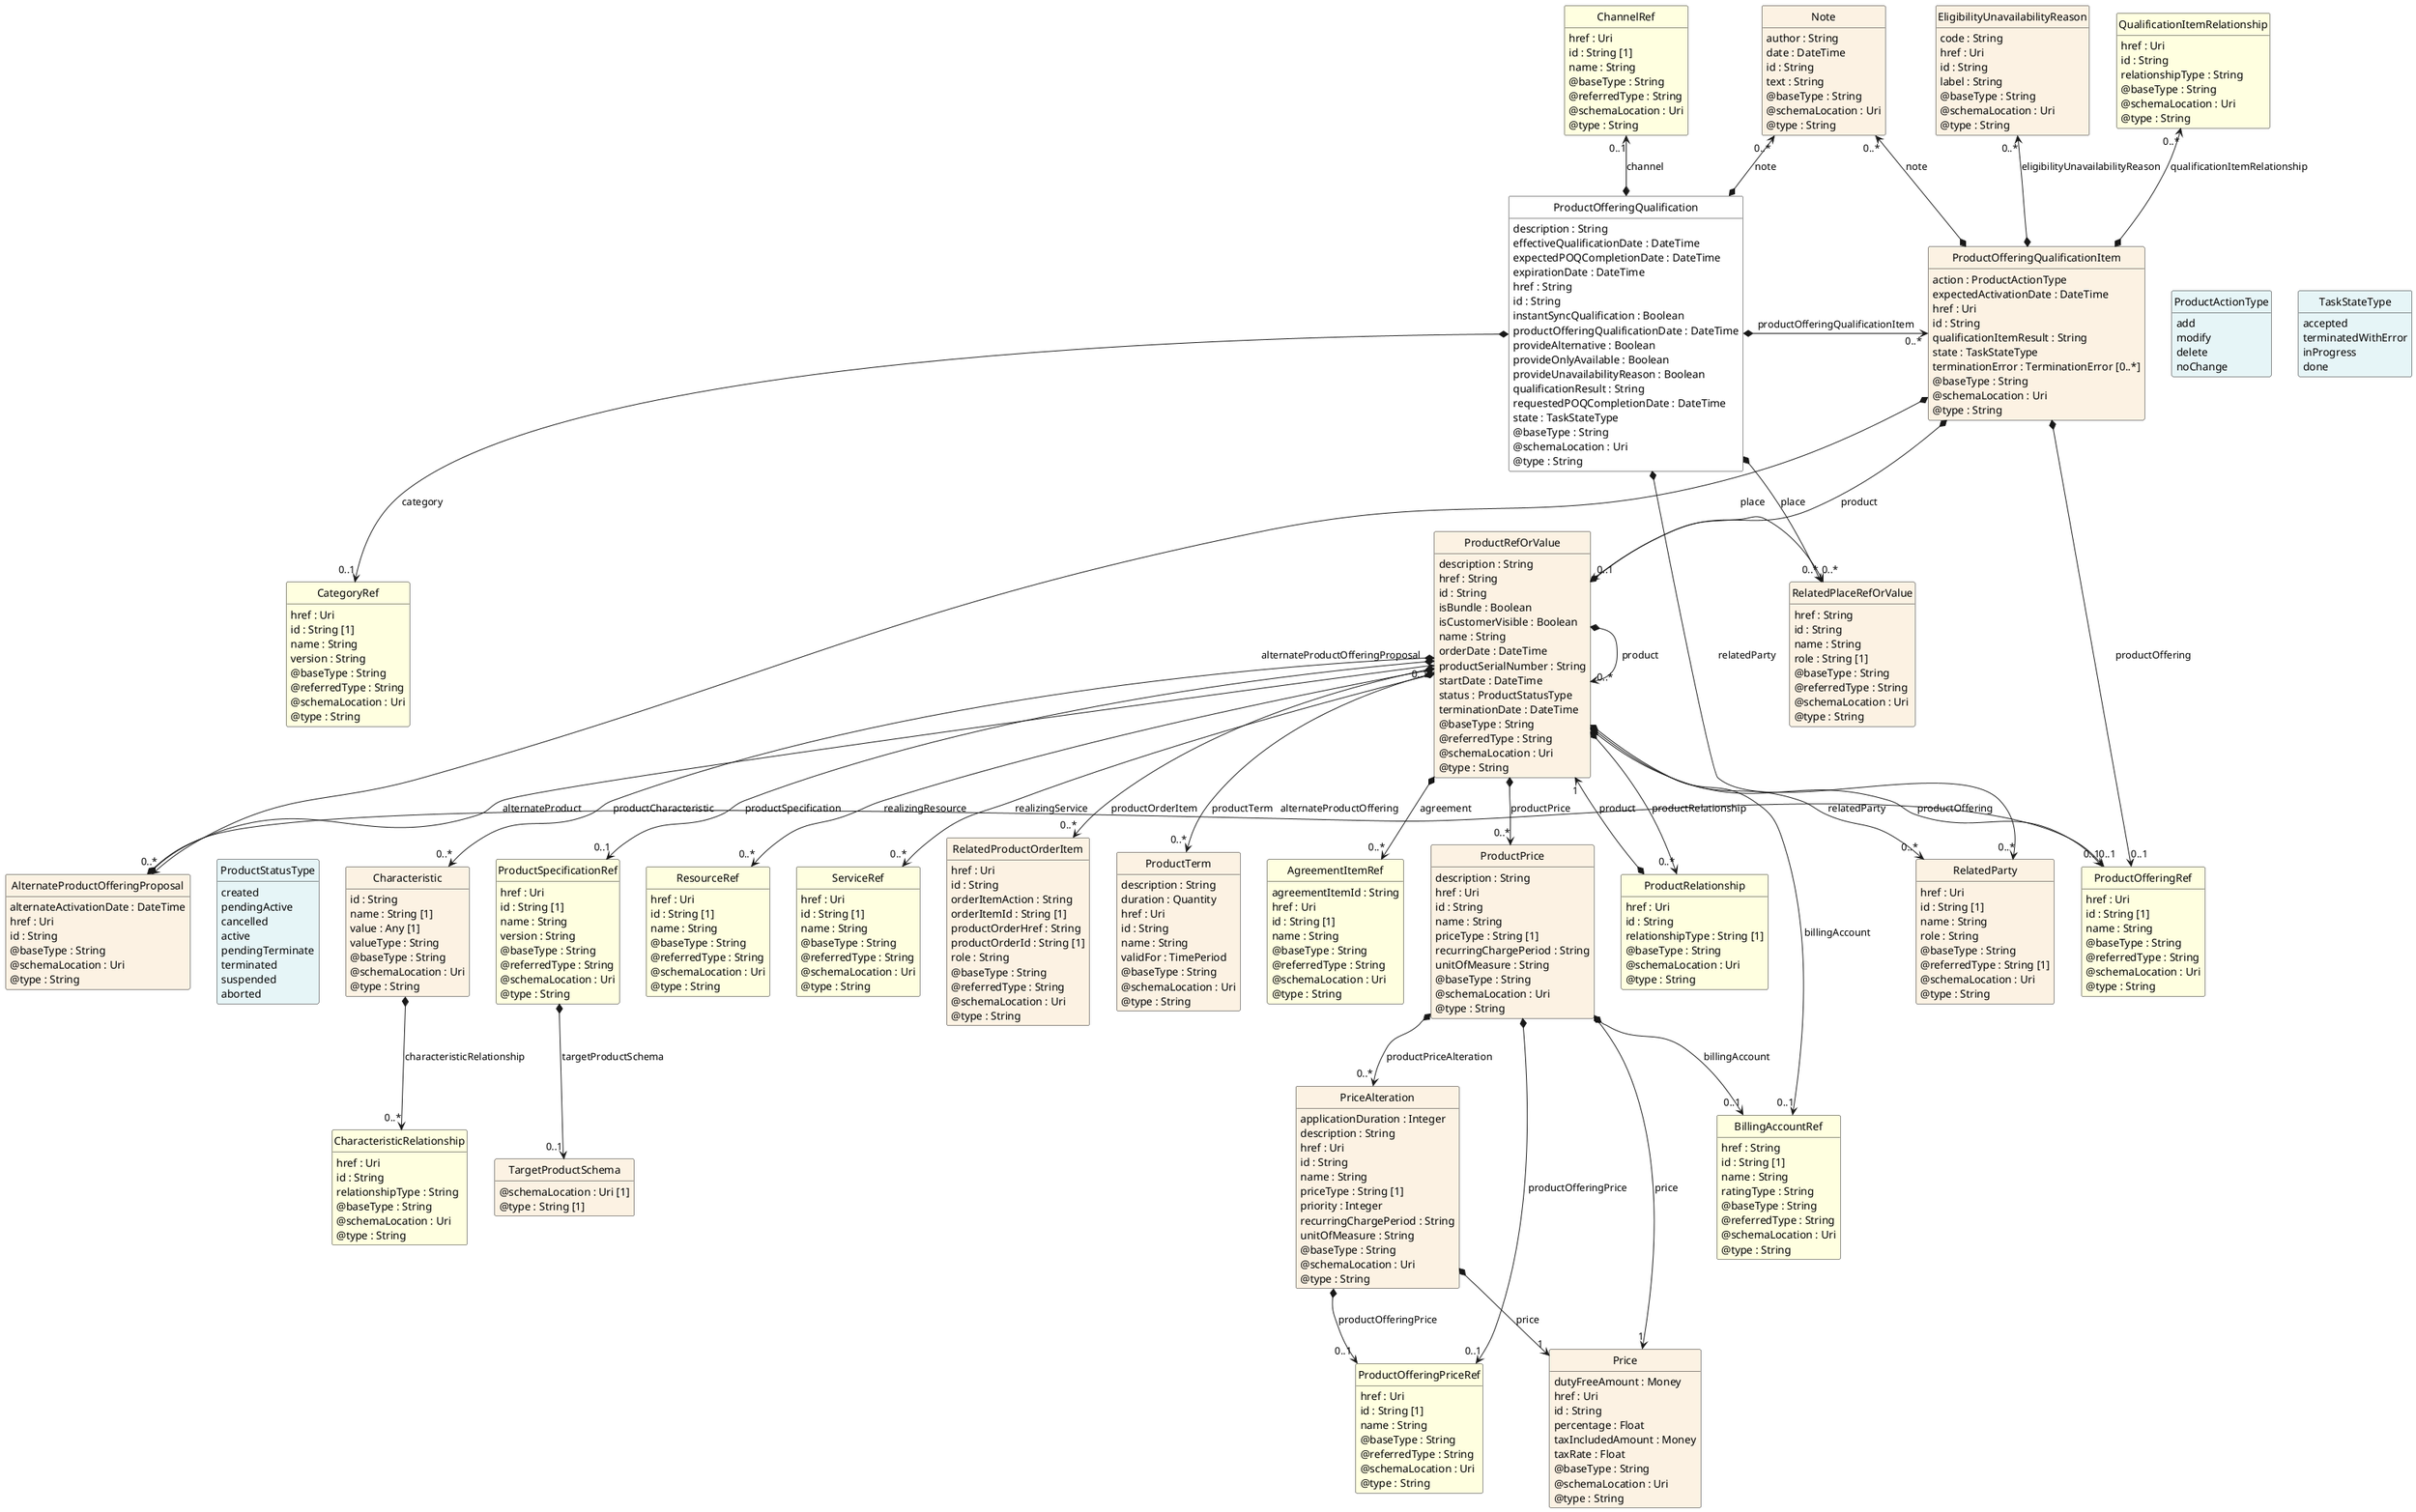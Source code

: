 @startuml
hide circle
hide methods
hide stereotype
show <<Enumeration>> stereotype
skinparam class {
   BackgroundColor<<Enumeration>> #E6F5F7
   BackgroundColor<<Ref>> #FFFFE0
   BackgroundColor<<Pivot>> #FFFFFFF
   BackgroundColor<<SimpleType>> #E2F0DA
   BackgroundColor #FCF2E3
}

class ProductOfferingQualification <<Pivot>> {
    description : String
    effectiveQualificationDate : DateTime
    expectedPOQCompletionDate : DateTime
    expirationDate : DateTime
    href : String
    id : String
    instantSyncQualification : Boolean
    productOfferingQualificationDate : DateTime
    provideAlternative : Boolean
    provideOnlyAvailable : Boolean
    provideUnavailabilityReason : Boolean
    qualificationResult : String
    requestedPOQCompletionDate : DateTime
    state : TaskStateType
    @baseType : String
    @schemaLocation : Uri
    @type : String
}

class Note  {
    author : String
    date : DateTime
    id : String
    text : String
    @baseType : String
    @schemaLocation : Uri
    @type : String
}

class ChannelRef  <<Ref>> {
    href : Uri
    id : String [1]
    name : String
    @baseType : String
    @referredType : String
    @schemaLocation : Uri
    @type : String
}

class RelatedParty  {
    href : Uri
    id : String [1]
    name : String
    role : String
    @baseType : String
    @referredType : String [1]
    @schemaLocation : Uri
    @type : String
}

class ProductOfferingQualificationItem  {
    action : ProductActionType
    expectedActivationDate : DateTime
    href : Uri
    id : String
    qualificationItemResult : String
    state : TaskStateType
    terminationError : TerminationError [0..*]
    @baseType : String
    @schemaLocation : Uri
    @type : String
}

class ProductRefOrValue  {
    description : String
    href : String
    id : String
    isBundle : Boolean
    isCustomerVisible : Boolean
    name : String
    orderDate : DateTime
    productSerialNumber : String
    startDate : DateTime
    status : ProductStatusType
    terminationDate : DateTime
    @baseType : String
    @referredType : String
    @schemaLocation : Uri
    @type : String
}

class ProductSpecificationRef  <<Ref>> {
    href : Uri
    id : String [1]
    name : String
    version : String
    @baseType : String
    @referredType : String
    @schemaLocation : Uri
    @type : String
}

class TargetProductSchema  {
    @schemaLocation : Uri [1]
    @type : String [1]
}

class Characteristic  {
    id : String
    name : String [1]
    value : Any [1]
    valueType : String
    @baseType : String
    @schemaLocation : Uri
    @type : String
}

class CharacteristicRelationship  <<Ref>> {
    href : Uri
    id : String
    relationshipType : String
    @baseType : String
    @schemaLocation : Uri
    @type : String
}

class BillingAccountRef  <<Ref>> {
    href : String
    id : String [1]
    name : String
    ratingType : String
    @baseType : String
    @referredType : String
    @schemaLocation : Uri
    @type : String
}

class RelatedProductOrderItem  {
    href : Uri
    id : String
    orderItemAction : String
    orderItemId : String [1]
    productOrderHref : String
    productOrderId : String [1]
    role : String
    @baseType : String
    @referredType : String
    @schemaLocation : Uri
    @type : String
}

class ServiceRef  <<Ref>> {
    href : Uri
    id : String [1]
    name : String
    @baseType : String
    @referredType : String
    @schemaLocation : Uri
    @type : String
}

class ResourceRef  <<Ref>> {
    href : Uri
    id : String [1]
    name : String
    @baseType : String
    @referredType : String
    @schemaLocation : Uri
    @type : String
}

class RelatedPlaceRefOrValue  {
    href : String
    id : String
    name : String
    role : String [1]
    @baseType : String
    @referredType : String
    @schemaLocation : Uri
    @type : String
}

class AgreementItemRef  <<Ref>> {
    agreementItemId : String
    href : Uri
    id : String [1]
    name : String
    @baseType : String
    @referredType : String
    @schemaLocation : Uri
    @type : String
}

class ProductOfferingRef  <<Ref>> {
    href : Uri
    id : String [1]
    name : String
    @baseType : String
    @referredType : String
    @schemaLocation : Uri
    @type : String
}

class ProductTerm  {
    description : String
    duration : Quantity
    href : Uri
    id : String
    name : String
    validFor : TimePeriod
    @baseType : String
    @schemaLocation : Uri
    @type : String
}

class ProductRelationship  <<Ref>> {
    href : Uri
    id : String
    relationshipType : String [1]
    @baseType : String
    @schemaLocation : Uri
    @type : String
}

class ProductPrice  {
    description : String
    href : Uri
    id : String
    name : String
    priceType : String [1]
    recurringChargePeriod : String
    unitOfMeasure : String
    @baseType : String
    @schemaLocation : Uri
    @type : String
}

class ProductOfferingPriceRef  <<Ref>> {
    href : Uri
    id : String [1]
    name : String
    @baseType : String
    @referredType : String
    @schemaLocation : Uri
    @type : String
}

class Price  {
    dutyFreeAmount : Money
    href : Uri
    id : String
    percentage : Float
    taxIncludedAmount : Money
    taxRate : Float
    @baseType : String
    @schemaLocation : Uri
    @type : String
}

class PriceAlteration  {
    applicationDuration : Integer
    description : String
    href : Uri
    id : String
    name : String
    priceType : String [1]
    priority : Integer
    recurringChargePeriod : String
    unitOfMeasure : String
    @baseType : String
    @schemaLocation : Uri
    @type : String
}

class ProductStatusType <<Enumeration>> {
    created
    pendingActive
    cancelled
    active
    pendingTerminate
    terminated
    suspended
    aborted
}

class QualificationItemRelationship  <<Ref>> {
    href : Uri
    id : String
    relationshipType : String
    @baseType : String
    @schemaLocation : Uri
    @type : String
}

class AlternateProductOfferingProposal  {
    alternateActivationDate : DateTime
    href : Uri
    id : String
    @baseType : String
    @schemaLocation : Uri
    @type : String
}

class EligibilityUnavailabilityReason  {
    code : String
    href : Uri
    id : String
    label : String
    @baseType : String
    @schemaLocation : Uri
    @type : String
}

class ProductActionType <<Enumeration>> {
    add
    modify
    delete
    noChange
}

class TaskStateType <<Enumeration>> {
    accepted
    terminatedWithError
    inProgress
    done
}

class CategoryRef  <<Ref>> {
    href : Uri
    id : String [1]
    name : String
    version : String
    @baseType : String
    @referredType : String
    @schemaLocation : Uri
    @type : String
}

ProductOfferingQualification *-right-> "0..*" ProductOfferingQualificationItem : productOfferingQualificationItem

Note "0..*" <--* ProductOfferingQualification : note

Note "0..*" <--* ProductOfferingQualificationItem : note

ProductOfferingQualification *-->  "0..*" RelatedParty : relatedParty

ProductOfferingQualification *-->  "0..*" RelatedPlaceRefOrValue : place

TaskStateType <-left[hidden]- ProductOfferingQualification

RelatedPlaceRefOrValue "0..*" <-left-* ProductRefOrValue : place

ProductOfferingQualificationItem *-->  "0..1" ProductRefOrValue : product

ProductOfferingQualificationItem -right[hidden]-> ProductActionType

ProductOfferingQualificationItem *-->  "0..1" ProductOfferingRef : productOffering

ProductRefOrValue <-left[hidden]- ProductOfferingRef

ProductOfferingQualificationItem *-->  "0..*" AlternateProductOfferingProposal : alternateProductOfferingProposal

ProductOfferingRef <-left[hidden]- AlternateProductOfferingProposal

ProductRefOrValue *-right-> "0..*" ProductRefOrValue : product

ProductRefOrValue *-->  "0..*" RelatedParty : relatedParty

ProductRefOrValue *-->  "0..1" BillingAccountRef : billingAccount

AlternateProductOfferingProposal -right[hidden]-> ProductStatusType

ProductRefOrValue *-->  "0..*" ProductRelationship : productRelationship

RelatedParty <-left[hidden]- ProductRelationship

ProductRefOrValue *-->  "0..*" ProductPrice : productPrice

ProductRelationship <-left[hidden]- ProductPrice

ProductRefOrValue *-->  "0..1" ProductOfferingRef : productOffering

ProductRefOrValue "1" <--* ProductRelationship : product

ProductPrice *-->  "0..1" BillingAccountRef : billingAccount

ProductPrice *-->  "1" Price : price

ProductPrice *-->  "0..1" ProductOfferingPriceRef : productOfferingPrice

ProductPrice *-->  "0..*" PriceAlteration : productPriceAlteration

BillingAccountRef <-left[hidden]- PriceAlteration

PriceAlteration *-->  "1" Price : price

PriceAlteration *-->  "0..1" ProductOfferingPriceRef : productOfferingPrice

AlternateProductOfferingProposal *-->  "0..1" ProductOfferingRef : alternateProductOffering

ProductRefOrValue "0..1" <--* AlternateProductOfferingProposal : alternateProduct

ProductRefOrValue *-->  "0..*" AgreementItemRef : agreement

ProductPrice <-left[hidden]- AgreementItemRef

ProductRefOrValue *-->  "0..*" ProductTerm : productTerm

AgreementItemRef <-left[hidden]- ProductTerm

ProductRefOrValue *-->  "0..*" RelatedProductOrderItem : productOrderItem

ProductTerm <-left[hidden]- RelatedProductOrderItem

ProductRefOrValue *-->  "0..*" ServiceRef : realizingService

RelatedProductOrderItem <-left[hidden]- ServiceRef

ProductRefOrValue *-->  "0..*" ResourceRef : realizingResource

ServiceRef <-left[hidden]- ResourceRef

ProductRefOrValue *-->  "0..1" ProductSpecificationRef : productSpecification

ResourceRef <-left[hidden]- ProductSpecificationRef

ProductRefOrValue *-->  "0..*" Characteristic : productCharacteristic

ProductSpecificationRef <-left[hidden]- Characteristic

ChannelRef "0..1" <--* ProductOfferingQualification : channel

ProductOfferingQualification *-->  "0..1" CategoryRef : category

CategoryRef -right[hidden]-> RelatedPlaceRefOrValue

QualificationItemRelationship "0..*" <--* ProductOfferingQualificationItem : qualificationItemRelationship

EligibilityUnavailabilityReason "0..*" <--* ProductOfferingQualificationItem : eligibilityUnavailabilityReason

ProductSpecificationRef *-->  "0..1" TargetProductSchema : targetProductSchema

Characteristic *-->  "0..*" CharacteristicRelationship : characteristicRelationship

@enduml